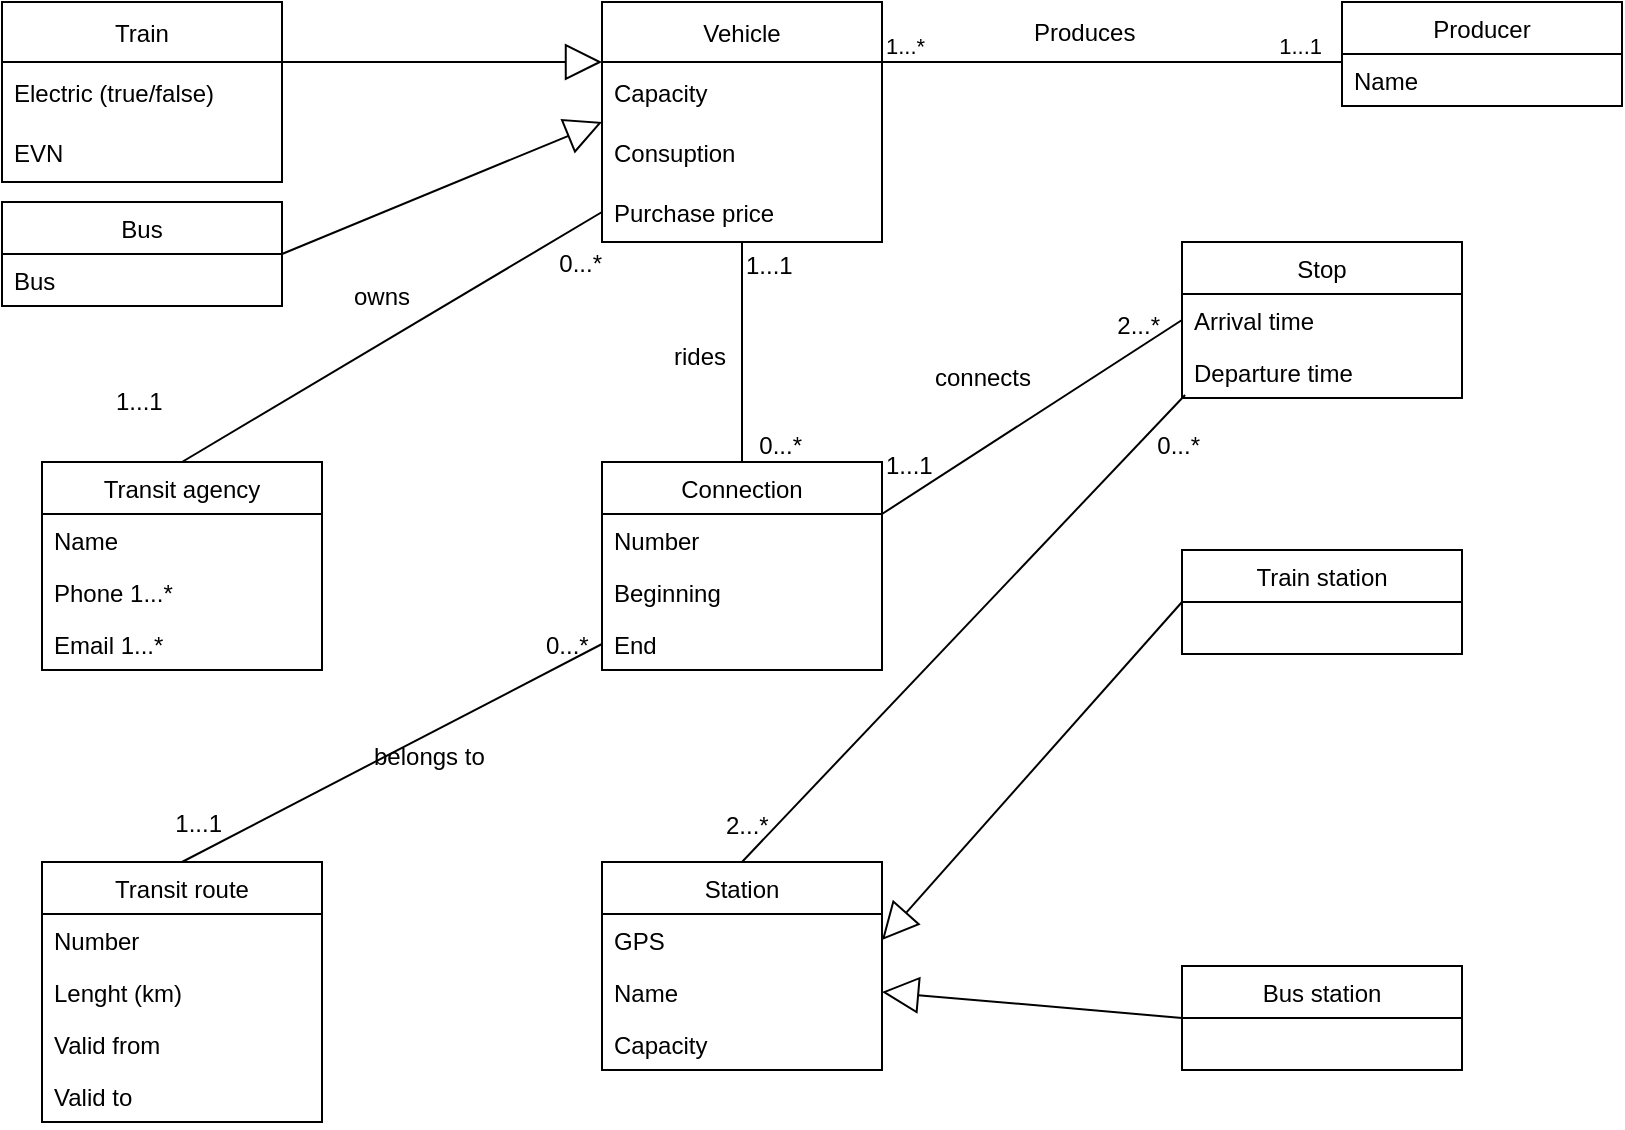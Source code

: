 <mxfile version="16.5.1" type="device"><diagram id="C5RBs43oDa-KdzZeNtuy" name="Page-1"><mxGraphModel dx="1426" dy="809" grid="1" gridSize="10" guides="1" tooltips="1" connect="1" arrows="1" fold="1" page="1" pageScale="1" pageWidth="827" pageHeight="1169" math="0" shadow="0"><root><mxCell id="WIyWlLk6GJQsqaUBKTNV-0"/><mxCell id="WIyWlLk6GJQsqaUBKTNV-1" parent="WIyWlLk6GJQsqaUBKTNV-0"/><mxCell id="jysQHG6dyOURXhGWpBX7-0" value="Vehicle" style="swimlane;fontStyle=0;childLayout=stackLayout;horizontal=1;startSize=30;horizontalStack=0;resizeParent=1;resizeParentMax=0;resizeLast=0;collapsible=1;marginBottom=0;" vertex="1" parent="WIyWlLk6GJQsqaUBKTNV-1"><mxGeometry x="310" y="10" width="140" height="120" as="geometry"/></mxCell><mxCell id="jysQHG6dyOURXhGWpBX7-1" value="Capacity" style="text;strokeColor=none;fillColor=none;align=left;verticalAlign=middle;spacingLeft=4;spacingRight=4;overflow=hidden;points=[[0,0.5],[1,0.5]];portConstraint=eastwest;rotatable=0;" vertex="1" parent="jysQHG6dyOURXhGWpBX7-0"><mxGeometry y="30" width="140" height="30" as="geometry"/></mxCell><mxCell id="jysQHG6dyOURXhGWpBX7-2" value="Consuption" style="text;strokeColor=none;fillColor=none;align=left;verticalAlign=middle;spacingLeft=4;spacingRight=4;overflow=hidden;points=[[0,0.5],[1,0.5]];portConstraint=eastwest;rotatable=0;" vertex="1" parent="jysQHG6dyOURXhGWpBX7-0"><mxGeometry y="60" width="140" height="30" as="geometry"/></mxCell><mxCell id="jysQHG6dyOURXhGWpBX7-3" value="Purchase price" style="text;strokeColor=none;fillColor=none;align=left;verticalAlign=middle;spacingLeft=4;spacingRight=4;overflow=hidden;points=[[0,0.5],[1,0.5]];portConstraint=eastwest;rotatable=0;" vertex="1" parent="jysQHG6dyOURXhGWpBX7-0"><mxGeometry y="90" width="140" height="30" as="geometry"/></mxCell><mxCell id="jysQHG6dyOURXhGWpBX7-7" value="Train" style="swimlane;fontStyle=0;childLayout=stackLayout;horizontal=1;startSize=30;horizontalStack=0;resizeParent=1;resizeParentMax=0;resizeLast=0;collapsible=1;marginBottom=0;" vertex="1" parent="WIyWlLk6GJQsqaUBKTNV-1"><mxGeometry x="10" y="10" width="140" height="90" as="geometry"/></mxCell><mxCell id="jysQHG6dyOURXhGWpBX7-8" value="Electric (true/false)" style="text;strokeColor=none;fillColor=none;align=left;verticalAlign=middle;spacingLeft=4;spacingRight=4;overflow=hidden;points=[[0,0.5],[1,0.5]];portConstraint=eastwest;rotatable=0;" vertex="1" parent="jysQHG6dyOURXhGWpBX7-7"><mxGeometry y="30" width="140" height="30" as="geometry"/></mxCell><mxCell id="jysQHG6dyOURXhGWpBX7-9" value="EVN" style="text;strokeColor=none;fillColor=none;align=left;verticalAlign=middle;spacingLeft=4;spacingRight=4;overflow=hidden;points=[[0,0.5],[1,0.5]];portConstraint=eastwest;rotatable=0;" vertex="1" parent="jysQHG6dyOURXhGWpBX7-7"><mxGeometry y="60" width="140" height="30" as="geometry"/></mxCell><mxCell id="jysQHG6dyOURXhGWpBX7-31" value="" style="endArrow=block;endSize=16;endFill=0;html=1;rounded=0;entryX=0;entryY=0.25;entryDx=0;entryDy=0;exitX=1;exitY=0;exitDx=0;exitDy=0;exitPerimeter=0;" edge="1" parent="WIyWlLk6GJQsqaUBKTNV-1" source="jysQHG6dyOURXhGWpBX7-8" target="jysQHG6dyOURXhGWpBX7-0"><mxGeometry width="160" relative="1" as="geometry"><mxPoint x="200" y="280" as="sourcePoint"/><mxPoint x="570" y="380" as="targetPoint"/><Array as="points"/></mxGeometry></mxCell><mxCell id="jysQHG6dyOURXhGWpBX7-33" value="Bus" style="swimlane;fontStyle=0;childLayout=stackLayout;horizontal=1;startSize=26;fillColor=none;horizontalStack=0;resizeParent=1;resizeParentMax=0;resizeLast=0;collapsible=1;marginBottom=0;" vertex="1" parent="WIyWlLk6GJQsqaUBKTNV-1"><mxGeometry x="10" y="110" width="140" height="52" as="geometry"/></mxCell><mxCell id="jysQHG6dyOURXhGWpBX7-36" value="Bus" style="text;strokeColor=none;fillColor=none;align=left;verticalAlign=top;spacingLeft=4;spacingRight=4;overflow=hidden;rotatable=0;points=[[0,0.5],[1,0.5]];portConstraint=eastwest;" vertex="1" parent="jysQHG6dyOURXhGWpBX7-33"><mxGeometry y="26" width="140" height="26" as="geometry"/></mxCell><mxCell id="jysQHG6dyOURXhGWpBX7-52" value="" style="endArrow=block;endSize=16;endFill=0;html=1;rounded=0;exitX=1;exitY=0.5;exitDx=0;exitDy=0;entryX=0;entryY=0;entryDx=0;entryDy=0;entryPerimeter=0;" edge="1" parent="WIyWlLk6GJQsqaUBKTNV-1" source="jysQHG6dyOURXhGWpBX7-33" target="jysQHG6dyOURXhGWpBX7-2"><mxGeometry width="160" relative="1" as="geometry"><mxPoint x="230" y="410" as="sourcePoint"/><mxPoint x="430" y="340" as="targetPoint"/><Array as="points"/></mxGeometry></mxCell><mxCell id="jysQHG6dyOURXhGWpBX7-54" value="Producer" style="swimlane;fontStyle=0;childLayout=stackLayout;horizontal=1;startSize=26;fillColor=none;horizontalStack=0;resizeParent=1;resizeParentMax=0;resizeLast=0;collapsible=1;marginBottom=0;" vertex="1" parent="WIyWlLk6GJQsqaUBKTNV-1"><mxGeometry x="680" y="10" width="140" height="52" as="geometry"/></mxCell><mxCell id="jysQHG6dyOURXhGWpBX7-55" value="Name" style="text;strokeColor=none;fillColor=none;align=left;verticalAlign=top;spacingLeft=4;spacingRight=4;overflow=hidden;rotatable=0;points=[[0,0.5],[1,0.5]];portConstraint=eastwest;" vertex="1" parent="jysQHG6dyOURXhGWpBX7-54"><mxGeometry y="26" width="140" height="26" as="geometry"/></mxCell><mxCell id="jysQHG6dyOURXhGWpBX7-180" value="" style="endArrow=none;html=1;edgeStyle=orthogonalEdgeStyle;rounded=0;" edge="1" parent="WIyWlLk6GJQsqaUBKTNV-1"><mxGeometry relative="1" as="geometry"><mxPoint x="450" y="40" as="sourcePoint"/><mxPoint x="680" y="40" as="targetPoint"/><Array as="points"><mxPoint x="640" y="40"/></Array></mxGeometry></mxCell><mxCell id="jysQHG6dyOURXhGWpBX7-181" value="1...*" style="edgeLabel;resizable=0;html=1;align=left;verticalAlign=bottom;" connectable="0" vertex="1" parent="jysQHG6dyOURXhGWpBX7-180"><mxGeometry x="-1" relative="1" as="geometry"><mxPoint as="offset"/></mxGeometry></mxCell><mxCell id="jysQHG6dyOURXhGWpBX7-182" value="1...1" style="edgeLabel;resizable=0;html=1;align=right;verticalAlign=bottom;" connectable="0" vertex="1" parent="jysQHG6dyOURXhGWpBX7-180"><mxGeometry x="1" relative="1" as="geometry"><mxPoint x="-10" as="offset"/></mxGeometry></mxCell><mxCell id="jysQHG6dyOURXhGWpBX7-183" value="Transit agency" style="swimlane;fontStyle=0;childLayout=stackLayout;horizontal=1;startSize=26;fillColor=none;horizontalStack=0;resizeParent=1;resizeParentMax=0;resizeLast=0;collapsible=1;marginBottom=0;" vertex="1" parent="WIyWlLk6GJQsqaUBKTNV-1"><mxGeometry x="30" y="240" width="140" height="104" as="geometry"/></mxCell><mxCell id="jysQHG6dyOURXhGWpBX7-184" value="Name" style="text;strokeColor=none;fillColor=none;align=left;verticalAlign=top;spacingLeft=4;spacingRight=4;overflow=hidden;rotatable=0;points=[[0,0.5],[1,0.5]];portConstraint=eastwest;" vertex="1" parent="jysQHG6dyOURXhGWpBX7-183"><mxGeometry y="26" width="140" height="26" as="geometry"/></mxCell><mxCell id="jysQHG6dyOURXhGWpBX7-185" value="Phone 1...*" style="text;strokeColor=none;fillColor=none;align=left;verticalAlign=top;spacingLeft=4;spacingRight=4;overflow=hidden;rotatable=0;points=[[0,0.5],[1,0.5]];portConstraint=eastwest;" vertex="1" parent="jysQHG6dyOURXhGWpBX7-183"><mxGeometry y="52" width="140" height="26" as="geometry"/></mxCell><mxCell id="jysQHG6dyOURXhGWpBX7-186" value="Email 1...*" style="text;strokeColor=none;fillColor=none;align=left;verticalAlign=top;spacingLeft=4;spacingRight=4;overflow=hidden;rotatable=0;points=[[0,0.5],[1,0.5]];portConstraint=eastwest;" vertex="1" parent="jysQHG6dyOURXhGWpBX7-183"><mxGeometry y="78" width="140" height="26" as="geometry"/></mxCell><mxCell id="jysQHG6dyOURXhGWpBX7-191" value="Produces" style="text;strokeColor=none;fillColor=none;align=left;verticalAlign=middle;spacingTop=-1;spacingLeft=4;spacingRight=4;rotatable=0;labelPosition=right;points=[];portConstraint=eastwest;" vertex="1" parent="WIyWlLk6GJQsqaUBKTNV-1"><mxGeometry x="500" y="20" width="20" height="10" as="geometry"/></mxCell><mxCell id="jysQHG6dyOURXhGWpBX7-202" value="" style="endArrow=none;html=1;rounded=0;exitX=0.5;exitY=0;exitDx=0;exitDy=0;entryX=0;entryY=0.5;entryDx=0;entryDy=0;" edge="1" parent="WIyWlLk6GJQsqaUBKTNV-1" source="jysQHG6dyOURXhGWpBX7-183" target="jysQHG6dyOURXhGWpBX7-3"><mxGeometry relative="1" as="geometry"><mxPoint x="374" y="200" as="sourcePoint"/><mxPoint x="360" y="130" as="targetPoint"/></mxGeometry></mxCell><mxCell id="jysQHG6dyOURXhGWpBX7-203" value="1...1" style="resizable=0;html=1;align=left;verticalAlign=bottom;" connectable="0" vertex="1" parent="jysQHG6dyOURXhGWpBX7-202"><mxGeometry x="-1" relative="1" as="geometry"><mxPoint x="-35" y="-22" as="offset"/></mxGeometry></mxCell><mxCell id="jysQHG6dyOURXhGWpBX7-204" value="0...*" style="resizable=0;html=1;align=right;verticalAlign=bottom;" connectable="0" vertex="1" parent="jysQHG6dyOURXhGWpBX7-202"><mxGeometry x="1" relative="1" as="geometry"><mxPoint y="35" as="offset"/></mxGeometry></mxCell><mxCell id="jysQHG6dyOURXhGWpBX7-205" value="owns" style="text;strokeColor=none;fillColor=none;align=left;verticalAlign=middle;spacingTop=-1;spacingLeft=4;spacingRight=4;rotatable=0;labelPosition=right;points=[];portConstraint=eastwest;" vertex="1" parent="WIyWlLk6GJQsqaUBKTNV-1"><mxGeometry x="160" y="150" width="20" height="14" as="geometry"/></mxCell><mxCell id="jysQHG6dyOURXhGWpBX7-209" value="Connection" style="swimlane;fontStyle=0;childLayout=stackLayout;horizontal=1;startSize=26;fillColor=none;horizontalStack=0;resizeParent=1;resizeParentMax=0;resizeLast=0;collapsible=1;marginBottom=0;" vertex="1" parent="WIyWlLk6GJQsqaUBKTNV-1"><mxGeometry x="310" y="240" width="140" height="104" as="geometry"/></mxCell><mxCell id="jysQHG6dyOURXhGWpBX7-210" value="Number" style="text;strokeColor=none;fillColor=none;align=left;verticalAlign=top;spacingLeft=4;spacingRight=4;overflow=hidden;rotatable=0;points=[[0,0.5],[1,0.5]];portConstraint=eastwest;" vertex="1" parent="jysQHG6dyOURXhGWpBX7-209"><mxGeometry y="26" width="140" height="26" as="geometry"/></mxCell><mxCell id="jysQHG6dyOURXhGWpBX7-211" value="Beginning" style="text;strokeColor=none;fillColor=none;align=left;verticalAlign=top;spacingLeft=4;spacingRight=4;overflow=hidden;rotatable=0;points=[[0,0.5],[1,0.5]];portConstraint=eastwest;" vertex="1" parent="jysQHG6dyOURXhGWpBX7-209"><mxGeometry y="52" width="140" height="26" as="geometry"/></mxCell><mxCell id="jysQHG6dyOURXhGWpBX7-212" value="End" style="text;strokeColor=none;fillColor=none;align=left;verticalAlign=top;spacingLeft=4;spacingRight=4;overflow=hidden;rotatable=0;points=[[0,0.5],[1,0.5]];portConstraint=eastwest;" vertex="1" parent="jysQHG6dyOURXhGWpBX7-209"><mxGeometry y="78" width="140" height="26" as="geometry"/></mxCell><mxCell id="jysQHG6dyOURXhGWpBX7-214" value="" style="endArrow=none;html=1;rounded=0;entryX=0.5;entryY=0;entryDx=0;entryDy=0;" edge="1" parent="WIyWlLk6GJQsqaUBKTNV-1" target="jysQHG6dyOURXhGWpBX7-209"><mxGeometry relative="1" as="geometry"><mxPoint x="380" y="130" as="sourcePoint"/><mxPoint x="530" y="170" as="targetPoint"/></mxGeometry></mxCell><mxCell id="jysQHG6dyOURXhGWpBX7-215" value="1...1" style="resizable=0;html=1;align=left;verticalAlign=bottom;" connectable="0" vertex="1" parent="jysQHG6dyOURXhGWpBX7-214"><mxGeometry x="-1" relative="1" as="geometry"><mxPoint y="20" as="offset"/></mxGeometry></mxCell><mxCell id="jysQHG6dyOURXhGWpBX7-216" value="0...*" style="resizable=0;html=1;align=right;verticalAlign=bottom;" connectable="0" vertex="1" parent="jysQHG6dyOURXhGWpBX7-214"><mxGeometry x="1" relative="1" as="geometry"><mxPoint x="30" as="offset"/></mxGeometry></mxCell><mxCell id="jysQHG6dyOURXhGWpBX7-221" value="rides" style="text;strokeColor=none;fillColor=none;align=left;verticalAlign=middle;spacingTop=-1;spacingLeft=4;spacingRight=4;rotatable=0;labelPosition=right;points=[];portConstraint=eastwest;" vertex="1" parent="WIyWlLk6GJQsqaUBKTNV-1"><mxGeometry x="320" y="180" width="20" height="14" as="geometry"/></mxCell><mxCell id="jysQHG6dyOURXhGWpBX7-222" value="Transit route" style="swimlane;fontStyle=0;childLayout=stackLayout;horizontal=1;startSize=26;fillColor=none;horizontalStack=0;resizeParent=1;resizeParentMax=0;resizeLast=0;collapsible=1;marginBottom=0;" vertex="1" parent="WIyWlLk6GJQsqaUBKTNV-1"><mxGeometry x="30" y="440" width="140" height="130" as="geometry"/></mxCell><mxCell id="jysQHG6dyOURXhGWpBX7-223" value="Number" style="text;strokeColor=none;fillColor=none;align=left;verticalAlign=top;spacingLeft=4;spacingRight=4;overflow=hidden;rotatable=0;points=[[0,0.5],[1,0.5]];portConstraint=eastwest;" vertex="1" parent="jysQHG6dyOURXhGWpBX7-222"><mxGeometry y="26" width="140" height="26" as="geometry"/></mxCell><mxCell id="jysQHG6dyOURXhGWpBX7-224" value="Lenght (km)" style="text;strokeColor=none;fillColor=none;align=left;verticalAlign=top;spacingLeft=4;spacingRight=4;overflow=hidden;rotatable=0;points=[[0,0.5],[1,0.5]];portConstraint=eastwest;" vertex="1" parent="jysQHG6dyOURXhGWpBX7-222"><mxGeometry y="52" width="140" height="26" as="geometry"/></mxCell><mxCell id="jysQHG6dyOURXhGWpBX7-225" value="Valid from" style="text;strokeColor=none;fillColor=none;align=left;verticalAlign=top;spacingLeft=4;spacingRight=4;overflow=hidden;rotatable=0;points=[[0,0.5],[1,0.5]];portConstraint=eastwest;" vertex="1" parent="jysQHG6dyOURXhGWpBX7-222"><mxGeometry y="78" width="140" height="26" as="geometry"/></mxCell><mxCell id="jysQHG6dyOURXhGWpBX7-234" value="Valid to" style="text;strokeColor=none;fillColor=none;align=left;verticalAlign=top;spacingLeft=4;spacingRight=4;overflow=hidden;rotatable=0;points=[[0,0.5],[1,0.5]];portConstraint=eastwest;" vertex="1" parent="jysQHG6dyOURXhGWpBX7-222"><mxGeometry y="104" width="140" height="26" as="geometry"/></mxCell><mxCell id="jysQHG6dyOURXhGWpBX7-229" value="" style="endArrow=none;html=1;rounded=0;entryX=0.5;entryY=0;entryDx=0;entryDy=0;exitX=0;exitY=0.5;exitDx=0;exitDy=0;" edge="1" parent="WIyWlLk6GJQsqaUBKTNV-1" source="jysQHG6dyOURXhGWpBX7-212" target="jysQHG6dyOURXhGWpBX7-222"><mxGeometry relative="1" as="geometry"><mxPoint x="379" y="350" as="sourcePoint"/><mxPoint x="100" y="440" as="targetPoint"/></mxGeometry></mxCell><mxCell id="jysQHG6dyOURXhGWpBX7-230" value="0...*" style="resizable=0;html=1;align=left;verticalAlign=bottom;" connectable="0" vertex="1" parent="jysQHG6dyOURXhGWpBX7-229"><mxGeometry x="-1" relative="1" as="geometry"><mxPoint x="-30" y="9" as="offset"/></mxGeometry></mxCell><mxCell id="jysQHG6dyOURXhGWpBX7-231" value="1...1" style="resizable=0;html=1;align=right;verticalAlign=bottom;" connectable="0" vertex="1" parent="jysQHG6dyOURXhGWpBX7-229"><mxGeometry x="1" relative="1" as="geometry"><mxPoint x="20" y="-10" as="offset"/></mxGeometry></mxCell><mxCell id="jysQHG6dyOURXhGWpBX7-232" value="belongs to" style="text;strokeColor=none;fillColor=none;align=left;verticalAlign=middle;spacingTop=-1;spacingLeft=4;spacingRight=4;rotatable=0;labelPosition=right;points=[];portConstraint=eastwest;" vertex="1" parent="WIyWlLk6GJQsqaUBKTNV-1"><mxGeometry x="170" y="380" width="20" height="14" as="geometry"/></mxCell><mxCell id="jysQHG6dyOURXhGWpBX7-235" value="Stop" style="swimlane;fontStyle=0;childLayout=stackLayout;horizontal=1;startSize=26;fillColor=none;horizontalStack=0;resizeParent=1;resizeParentMax=0;resizeLast=0;collapsible=1;marginBottom=0;" vertex="1" parent="WIyWlLk6GJQsqaUBKTNV-1"><mxGeometry x="600" y="130" width="140" height="78" as="geometry"/></mxCell><mxCell id="jysQHG6dyOURXhGWpBX7-236" value="Arrival time" style="text;strokeColor=none;fillColor=none;align=left;verticalAlign=top;spacingLeft=4;spacingRight=4;overflow=hidden;rotatable=0;points=[[0,0.5],[1,0.5]];portConstraint=eastwest;" vertex="1" parent="jysQHG6dyOURXhGWpBX7-235"><mxGeometry y="26" width="140" height="26" as="geometry"/></mxCell><mxCell id="jysQHG6dyOURXhGWpBX7-237" value="Departure time" style="text;strokeColor=none;fillColor=none;align=left;verticalAlign=top;spacingLeft=4;spacingRight=4;overflow=hidden;rotatable=0;points=[[0,0.5],[1,0.5]];portConstraint=eastwest;" vertex="1" parent="jysQHG6dyOURXhGWpBX7-235"><mxGeometry y="52" width="140" height="26" as="geometry"/></mxCell><mxCell id="jysQHG6dyOURXhGWpBX7-240" value="" style="endArrow=none;html=1;rounded=0;exitX=1;exitY=0.25;exitDx=0;exitDy=0;entryX=0;entryY=0.5;entryDx=0;entryDy=0;" edge="1" parent="WIyWlLk6GJQsqaUBKTNV-1" source="jysQHG6dyOURXhGWpBX7-209" target="jysQHG6dyOURXhGWpBX7-236"><mxGeometry relative="1" as="geometry"><mxPoint x="480" y="420" as="sourcePoint"/><mxPoint x="640" y="420" as="targetPoint"/></mxGeometry></mxCell><mxCell id="jysQHG6dyOURXhGWpBX7-241" value="1...1" style="resizable=0;html=1;align=left;verticalAlign=bottom;" connectable="0" vertex="1" parent="jysQHG6dyOURXhGWpBX7-240"><mxGeometry x="-1" relative="1" as="geometry"><mxPoint y="-16" as="offset"/></mxGeometry></mxCell><mxCell id="jysQHG6dyOURXhGWpBX7-242" value="2...*" style="resizable=0;html=1;align=right;verticalAlign=bottom;" connectable="0" vertex="1" parent="jysQHG6dyOURXhGWpBX7-240"><mxGeometry x="1" relative="1" as="geometry"><mxPoint x="-10" y="11" as="offset"/></mxGeometry></mxCell><mxCell id="jysQHG6dyOURXhGWpBX7-244" value="connects" style="text;html=1;align=center;verticalAlign=middle;resizable=0;points=[];autosize=1;strokeColor=none;fillColor=none;" vertex="1" parent="WIyWlLk6GJQsqaUBKTNV-1"><mxGeometry x="470" y="188" width="60" height="20" as="geometry"/></mxCell><mxCell id="jysQHG6dyOURXhGWpBX7-245" value="Station" style="swimlane;fontStyle=0;childLayout=stackLayout;horizontal=1;startSize=26;fillColor=none;horizontalStack=0;resizeParent=1;resizeParentMax=0;resizeLast=0;collapsible=1;marginBottom=0;" vertex="1" parent="WIyWlLk6GJQsqaUBKTNV-1"><mxGeometry x="310" y="440" width="140" height="104" as="geometry"><mxRectangle x="310" y="440" width="70" height="26" as="alternateBounds"/></mxGeometry></mxCell><mxCell id="jysQHG6dyOURXhGWpBX7-246" value="GPS" style="text;strokeColor=none;fillColor=none;align=left;verticalAlign=top;spacingLeft=4;spacingRight=4;overflow=hidden;rotatable=0;points=[[0,0.5],[1,0.5]];portConstraint=eastwest;" vertex="1" parent="jysQHG6dyOURXhGWpBX7-245"><mxGeometry y="26" width="140" height="26" as="geometry"/></mxCell><mxCell id="jysQHG6dyOURXhGWpBX7-247" value="Name" style="text;strokeColor=none;fillColor=none;align=left;verticalAlign=top;spacingLeft=4;spacingRight=4;overflow=hidden;rotatable=0;points=[[0,0.5],[1,0.5]];portConstraint=eastwest;" vertex="1" parent="jysQHG6dyOURXhGWpBX7-245"><mxGeometry y="52" width="140" height="26" as="geometry"/></mxCell><mxCell id="jysQHG6dyOURXhGWpBX7-248" value="Capacity" style="text;strokeColor=none;fillColor=none;align=left;verticalAlign=top;spacingLeft=4;spacingRight=4;overflow=hidden;rotatable=0;points=[[0,0.5],[1,0.5]];portConstraint=eastwest;" vertex="1" parent="jysQHG6dyOURXhGWpBX7-245"><mxGeometry y="78" width="140" height="26" as="geometry"/></mxCell><mxCell id="jysQHG6dyOURXhGWpBX7-249" value="" style="endArrow=none;html=1;rounded=0;entryX=0.011;entryY=0.942;entryDx=0;entryDy=0;entryPerimeter=0;exitX=0.5;exitY=0;exitDx=0;exitDy=0;" edge="1" parent="WIyWlLk6GJQsqaUBKTNV-1" source="jysQHG6dyOURXhGWpBX7-245" target="jysQHG6dyOURXhGWpBX7-237"><mxGeometry relative="1" as="geometry"><mxPoint x="360" y="380" as="sourcePoint"/><mxPoint x="520" y="380" as="targetPoint"/></mxGeometry></mxCell><mxCell id="jysQHG6dyOURXhGWpBX7-250" value="2...*" style="resizable=0;html=1;align=left;verticalAlign=bottom;" connectable="0" vertex="1" parent="jysQHG6dyOURXhGWpBX7-249"><mxGeometry x="-1" relative="1" as="geometry"><mxPoint x="-10" y="-10" as="offset"/></mxGeometry></mxCell><mxCell id="jysQHG6dyOURXhGWpBX7-251" value="0...*" style="resizable=0;html=1;align=right;verticalAlign=bottom;" connectable="0" vertex="1" parent="jysQHG6dyOURXhGWpBX7-249"><mxGeometry x="1" relative="1" as="geometry"><mxPoint x="8" y="34" as="offset"/></mxGeometry></mxCell><mxCell id="jysQHG6dyOURXhGWpBX7-257" value="Train station" style="swimlane;fontStyle=0;childLayout=stackLayout;horizontal=1;startSize=26;fillColor=none;horizontalStack=0;resizeParent=1;resizeParentMax=0;resizeLast=0;collapsible=1;marginBottom=0;" vertex="1" parent="WIyWlLk6GJQsqaUBKTNV-1"><mxGeometry x="600" y="284" width="140" height="52" as="geometry"/></mxCell><mxCell id="jysQHG6dyOURXhGWpBX7-261" value="" style="endArrow=block;endSize=16;endFill=0;html=1;rounded=0;entryX=1;entryY=0.5;entryDx=0;entryDy=0;exitX=0;exitY=0.5;exitDx=0;exitDy=0;" edge="1" parent="WIyWlLk6GJQsqaUBKTNV-1" source="jysQHG6dyOURXhGWpBX7-257" target="jysQHG6dyOURXhGWpBX7-246"><mxGeometry width="160" relative="1" as="geometry"><mxPoint x="440" y="300" as="sourcePoint"/><mxPoint x="600" y="300" as="targetPoint"/></mxGeometry></mxCell><mxCell id="jysQHG6dyOURXhGWpBX7-262" value="Bus station" style="swimlane;fontStyle=0;childLayout=stackLayout;horizontal=1;startSize=26;fillColor=none;horizontalStack=0;resizeParent=1;resizeParentMax=0;resizeLast=0;collapsible=1;marginBottom=0;" vertex="1" parent="WIyWlLk6GJQsqaUBKTNV-1"><mxGeometry x="600" y="492" width="140" height="52" as="geometry"/></mxCell><mxCell id="jysQHG6dyOURXhGWpBX7-266" value="" style="endArrow=block;endSize=16;endFill=0;html=1;rounded=0;exitX=0;exitY=0.5;exitDx=0;exitDy=0;entryX=1;entryY=0.5;entryDx=0;entryDy=0;" edge="1" parent="WIyWlLk6GJQsqaUBKTNV-1" source="jysQHG6dyOURXhGWpBX7-262" target="jysQHG6dyOURXhGWpBX7-247"><mxGeometry width="160" relative="1" as="geometry"><mxPoint x="570" y="430" as="sourcePoint"/><mxPoint x="730" y="430" as="targetPoint"/></mxGeometry></mxCell></root></mxGraphModel></diagram></mxfile>